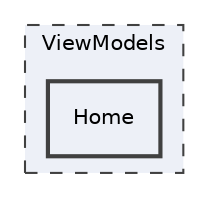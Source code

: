 digraph "ViewModels/Home"
{
 // LATEX_PDF_SIZE
  edge [fontname="Helvetica",fontsize="10",labelfontname="Helvetica",labelfontsize="10"];
  node [fontname="Helvetica",fontsize="10",shape=record];
  compound=true
  subgraph clusterdir_ba262fc08cc173e800721160247391b9 {
    graph [ bgcolor="#edf0f7", pencolor="grey25", style="filled,dashed,", label="ViewModels", fontname="Helvetica", fontsize="10", URL="dir_ba262fc08cc173e800721160247391b9.html"]
  dir_2997ffd9ca6c62e5594e9eb00d88a082 [shape=box, label="Home", style="filled,bold,", fillcolor="#edf0f7", color="grey25", URL="dir_2997ffd9ca6c62e5594e9eb00d88a082.html"];
  }
}
